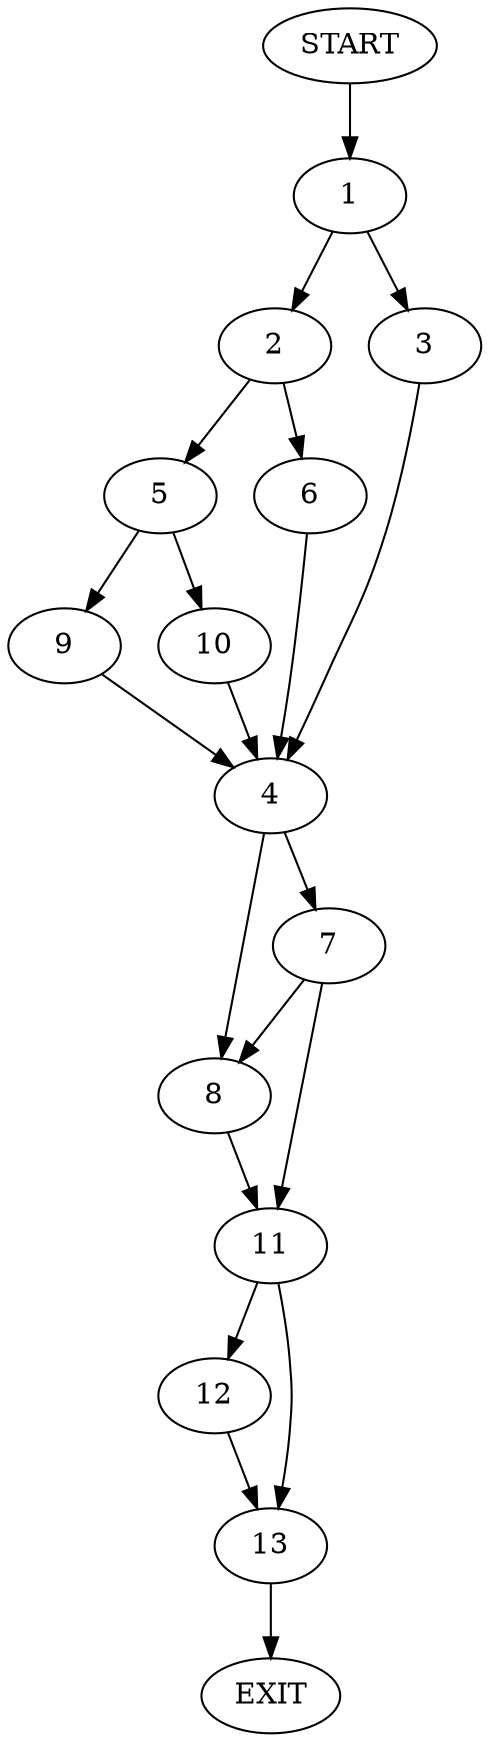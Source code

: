 digraph {
0 [label="START"]
14 [label="EXIT"]
0 -> 1
1 -> 2
1 -> 3
3 -> 4
2 -> 5
2 -> 6
4 -> 7
4 -> 8
5 -> 9
5 -> 10
6 -> 4
9 -> 4
10 -> 4
8 -> 11
7 -> 11
7 -> 8
11 -> 12
11 -> 13
12 -> 13
13 -> 14
}
